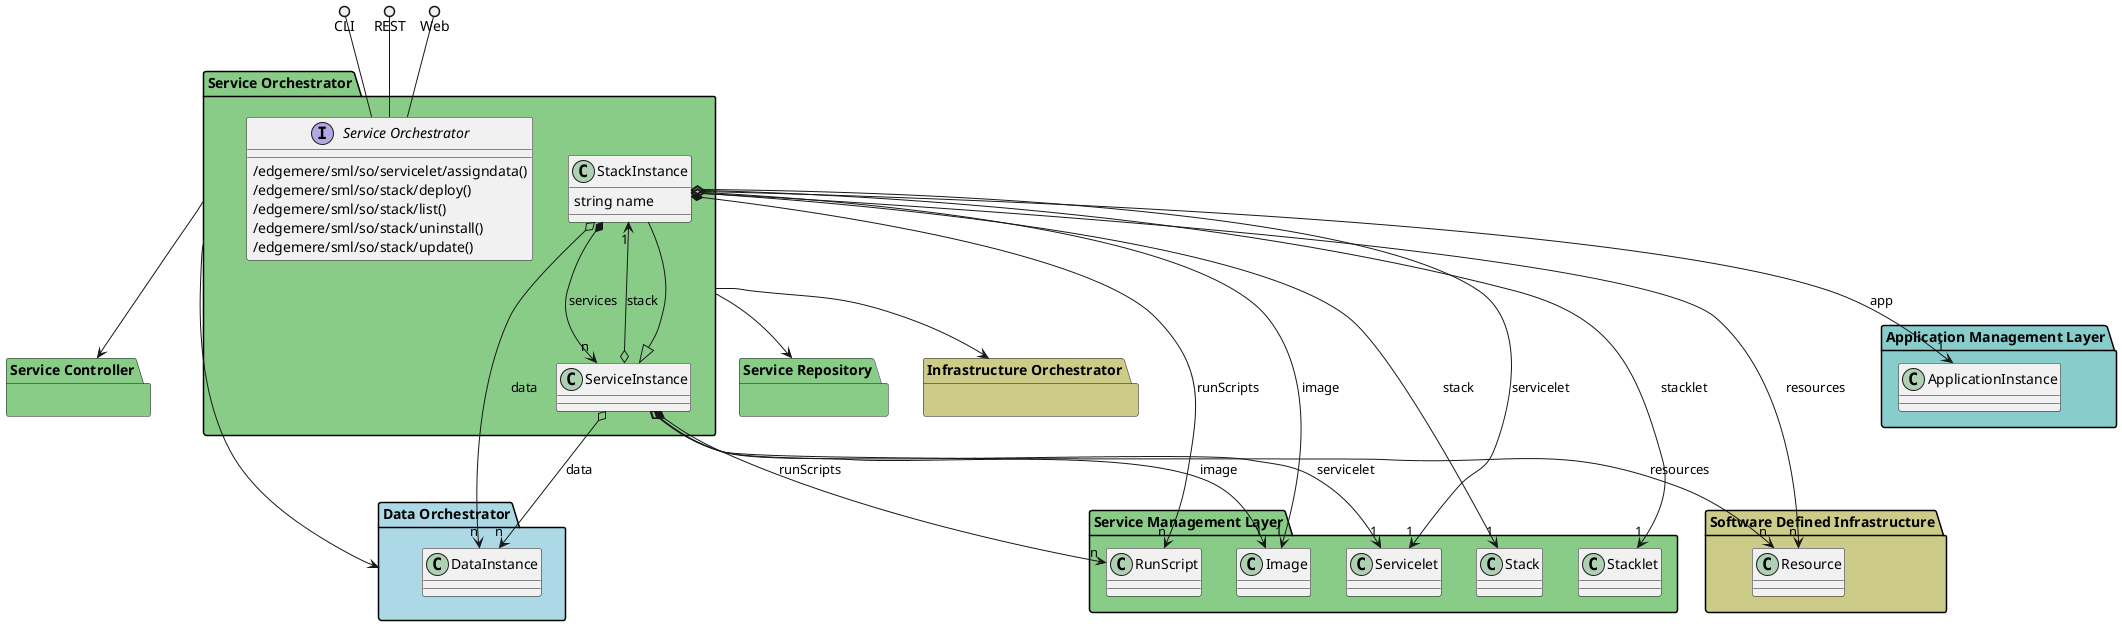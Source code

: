 @startuml


package "Service Controller" #88cc88 {
    }

package "Service Repository" #88cc88 {
    }

package "Data Orchestrator" #lightblue {
    
        class DataInstance {
        }
    }

package "Infrastructure Orchestrator" #cccc88 {
    }

package "Service Management Layer" #88cc88 {
    
        class Image {
        }
    
        class Servicelet {
        }
    
        class RunScript {
        }
    
        class Stack {
        }
    
        class Stacklet {
        }
    }

package "Software Defined Infrastructure" #cccc88 {
    
        class Resource {
        }
    }

package "Service Orchestrator" #88cc88 {
    
        class StackInstance {
        }
    
        class ServiceInstance {
        }
    }

package "Application Management Layer" #88cccc {
    
        class ApplicationInstance {
        }
    }


package "Service Orchestrator" #88cc88 {

    interface "Service Orchestrator" as i {
            /edgemere/sml/so/servicelet/assigndata()
            /edgemere/sml/so/stack/deploy()
            /edgemere/sml/so/stack/list()
            /edgemere/sml/so/stack/uninstall()
            /edgemere/sml/so/stack/update()
    
    }
}

CLI ()-- i
REST ()-- i
Web ()-- i

package "Service Orchestrator" #88cc88 {
        class "ServiceInstance" {
                    }
                ServiceInstance o--> "1" Image : image
                        ServiceInstance o--> "n" DataInstance : data
                        ServiceInstance o--> "n" Resource : resources
                        ServiceInstance o--> "1" Servicelet : servicelet
                        ServiceInstance o--> "1" StackInstance : stack
                        ServiceInstance *--> "n" RunScript : runScripts
            
    
    class "StackInstance" {
                 string name
                    }
                StackInstance o--> "1" ApplicationInstance : app
                        StackInstance o--> "1" Stack : stack
                        StackInstance o--> "1" Stacklet : stacklet
                        StackInstance *--> "n" ServiceInstance : services
                        StackInstance o--> "1" Image : image
                        StackInstance o--> "n" DataInstance : data
                        StackInstance o--> "n" Resource : resources
                        StackInstance o--> "1" Servicelet : servicelet
                        StackInstance *--> "n" RunScript : runScripts
            
    
        ServiceInstance <|-- StackInstance
    

}


    "Service Orchestrator" --> "Service Controller"

    "Service Orchestrator" --> "Service Repository"

    "Service Orchestrator" --> "Data Orchestrator"

    "Service Orchestrator" --> "Infrastructure Orchestrator"


@enduml
